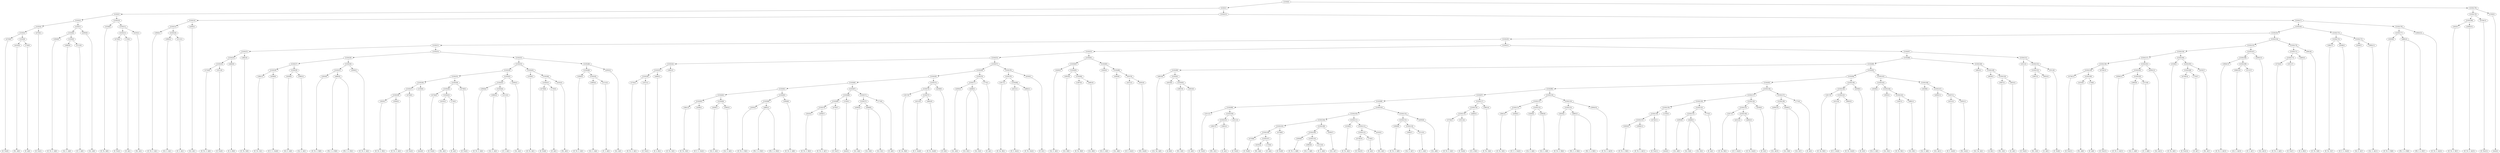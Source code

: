 digraph sample{
"L4756(0)"->"[D  Fis](0)"
"L4105(0)"->"[Fis  A](0)"
"L716(0)"->"[D  A](0)"
"L5163(6)"->"L4105(0)"
"L5163(6)"->"L716(0)"
"L5163(5)"->"L4756(0)"
"L5163(5)"->"L5163(6)"
"L4756(1)"->"[D  Fis](1)"
"L5163(4)"->"L5163(5)"
"L5163(4)"->"L4756(1)"
"L2856(0)"->"[E  Fis  G  A](0)"
"L3065(0)"->"[Cis  G  A](0)"
"L2112(0)"->"[E  G  A](0)"
"L5163(9)"->"L3065(0)"
"L5163(9)"->"L2112(0)"
"L5163(8)"->"L2856(0)"
"L5163(8)"->"L5163(9)"
"L4393(0)"->"[Cis  A](0)"
"L5163(7)"->"L5163(8)"
"L5163(7)"->"L4393(0)"
"L5163(3)"->"L5163(4)"
"L5163(3)"->"L5163(7)"
"L2558(0)"->"[D  Fis  A](0)"
"L4756(2)"->"[D  Fis](2)"
"L716(1)"->"[D  A](1)"
"L5163(12)"->"L4756(2)"
"L5163(12)"->"L716(1)"
"L4105(1)"->"[Fis  A](1)"
"L5163(11)"->"L5163(12)"
"L5163(11)"->"L4105(1)"
"L5163(10)"->"L2558(0)"
"L5163(10)"->"L5163(11)"
"L5163(2)"->"L5163(3)"
"L5163(2)"->"L5163(10)"
"L2856(1)"->"[E  Fis  G  A](1)"
"L3065(1)"->"[Cis  G  A](1)"
"L2112(1)"->"[E  G  A](1)"
"L5163(16)"->"L3065(1)"
"L5163(16)"->"L2112(1)"
"L5163(15)"->"L2856(1)"
"L5163(15)"->"L5163(16)"
"L4393(1)"->"[Cis  A](1)"
"L5163(14)"->"L5163(15)"
"L5163(14)"->"L4393(1)"
"L3734(0)"->"[D  Fis  G  A](0)"
"L3311(0)"->"[E  Fis](0)"
"L5163(24)"->"L3734(0)"
"L5163(24)"->"L3311(0)"
"L4483(0)"->"[D  A  B](0)"
"L5163(23)"->"L5163(24)"
"L5163(23)"->"L4483(0)"
"L3841(0)"->"[E  Fis  G](0)"
"L5163(22)"->"L5163(23)"
"L5163(22)"->"L3841(0)"
"L3841(1)"->"[E  Fis  G](1)"
"L4506(0)"->"[D  E  G  Gis](0)"
"L5163(28)"->"L3841(1)"
"L5163(28)"->"L4506(0)"
"L3459(0)"->"[Cis  E  A](0)"
"L3065(2)"->"[Cis  G  A](2)"
"L5163(29)"->"L3459(0)"
"L5163(29)"->"L3065(2)"
"L5163(27)"->"L5163(28)"
"L5163(27)"->"L5163(29)"
"L2620(0)"->"[D  Fis  G  B](0)"
"L4685(0)"->"[Fis  G  A  B](0)"
"L4685(0)"->"[Fis  G  A  B](1)"
"L5163(31)"->"L2620(0)"
"L5163(31)"->"L4685(0)"
"L2856(2)"->"[E  Fis  G  A](2)"
"L5163(30)"->"L5163(31)"
"L5163(30)"->"L2856(2)"
"L5163(26)"->"L5163(27)"
"L5163(26)"->"L5163(30)"
"L2620(1)"->"[D  Fis  G  B](1)"
"L2856(3)"->"[E  Fis  G  A](3)"
"L5163(38)"->"L2620(1)"
"L5163(38)"->"L2856(3)"
"L4756(3)"->"[D  Fis](3)"
"L5163(37)"->"L5163(38)"
"L5163(37)"->"L4756(3)"
"L1350(0)"->"[rest](0)"
"L5163(36)"->"L5163(37)"
"L5163(36)"->"L1350(0)"
"L4756(4)"->"[D  Fis](4)"
"L4105(2)"->"[Fis  A](2)"
"L716(2)"->"[D  A](2)"
"L5163(41)"->"L4105(2)"
"L5163(41)"->"L716(2)"
"L5163(40)"->"L4756(4)"
"L5163(40)"->"L5163(41)"
"L4756(5)"->"[D  Fis](5)"
"L5163(39)"->"L5163(40)"
"L5163(39)"->"L4756(5)"
"L5163(35)"->"L5163(36)"
"L5163(35)"->"L5163(39)"
"L2856(4)"->"[E  Fis  G  A](4)"
"L3065(3)"->"[Cis  G  A](3)"
"L2112(2)"->"[E  G  A](2)"
"L5163(44)"->"L3065(3)"
"L5163(44)"->"L2112(2)"
"L5163(43)"->"L2856(4)"
"L5163(43)"->"L5163(44)"
"L4393(2)"->"[Cis  A](2)"
"L5163(42)"->"L5163(43)"
"L5163(42)"->"L4393(2)"
"L5163(34)"->"L5163(35)"
"L5163(34)"->"L5163(42)"
"L2558(1)"->"[D  Fis  A](1)"
"L4756(6)"->"[D  Fis](6)"
"L716(3)"->"[D  A](3)"
"L5163(47)"->"L4756(6)"
"L5163(47)"->"L716(3)"
"L4105(3)"->"[Fis  A](3)"
"L5163(46)"->"L5163(47)"
"L5163(46)"->"L4105(3)"
"L5163(45)"->"L2558(1)"
"L5163(45)"->"L5163(46)"
"L5163(33)"->"L5163(34)"
"L5163(33)"->"L5163(45)"
"L2856(5)"->"[E  Fis  G  A](5)"
"L3065(4)"->"[Cis  G  A](4)"
"L2112(3)"->"[E  G  A](3)"
"L5163(50)"->"L3065(4)"
"L5163(50)"->"L2112(3)"
"L5163(49)"->"L2856(5)"
"L5163(49)"->"L5163(50)"
"L4393(3)"->"[Cis  A](3)"
"L5163(48)"->"L5163(49)"
"L5163(48)"->"L4393(3)"
"L5163(32)"->"L5163(33)"
"L5163(32)"->"L5163(48)"
"L5163(25)"->"L5163(26)"
"L5163(25)"->"L5163(32)"
"L5163(21)"->"L5163(22)"
"L5163(21)"->"L5163(25)"
"L3734(1)"->"[D  Fis  G  A](1)"
"L3311(1)"->"[E  Fis](1)"
"L5163(56)"->"L3734(1)"
"L5163(56)"->"L3311(1)"
"L4483(1)"->"[D  A  B](1)"
"L5163(55)"->"L5163(56)"
"L5163(55)"->"L4483(1)"
"L3841(2)"->"[E  Fis  G](2)"
"L5163(54)"->"L5163(55)"
"L5163(54)"->"L3841(2)"
"L3841(3)"->"[E  Fis  G](3)"
"L4506(1)"->"[D  E  G  Gis](1)"
"L5163(63)"->"L3841(3)"
"L5163(63)"->"L4506(1)"
"L3459(1)"->"[Cis  E  A](1)"
"L3065(5)"->"[Cis  G  A](5)"
"L5163(64)"->"L3459(1)"
"L5163(64)"->"L3065(5)"
"L5163(62)"->"L5163(63)"
"L5163(62)"->"L5163(64)"
"L2620(2)"->"[D  Fis  G  B](2)"
"L4685(1)"->"[Fis  G  A  B](2)"
"L4685(1)"->"[Fis  G  A  B](3)"
"L5163(66)"->"L2620(2)"
"L5163(66)"->"L4685(1)"
"L2856(6)"->"[E  Fis  G  A](6)"
"L5163(65)"->"L5163(66)"
"L5163(65)"->"L2856(6)"
"L5163(61)"->"L5163(62)"
"L5163(61)"->"L5163(65)"
"L2620(3)"->"[D  Fis  G  B](3)"
"L2856(7)"->"[E  Fis  G  A](7)"
"L5163(70)"->"L2620(3)"
"L5163(70)"->"L2856(7)"
"L4756(7)"->"[D  Fis](7)"
"L5163(69)"->"L5163(70)"
"L5163(69)"->"L4756(7)"
"L1350(1)"->"[rest](1)"
"L5163(68)"->"L5163(69)"
"L5163(68)"->"L1350(1)"
"L4393(4)"->"[Cis  A](4)"
"L4446(0)"->"[Cis  E](0)"
"L4446(0)"->"[Cis  E](1)"
"L5163(72)"->"L4393(4)"
"L5163(72)"->"L4446(0)"
"L773(0)"->"[E  A](0)"
"L5163(71)"->"L5163(72)"
"L5163(71)"->"L773(0)"
"L5163(67)"->"L5163(68)"
"L5163(67)"->"L5163(71)"
"L5163(60)"->"L5163(61)"
"L5163(60)"->"L5163(67)"
"L1817(0)"->"[D  Gis  B](0)"
"L4251(0)"->"[D  E  Gis](0)"
"L4845(0)"->"[E  Fis  Gis](0)"
"L5163(75)"->"L4251(0)"
"L5163(75)"->"L4845(0)"
"L5163(74)"->"L1817(0)"
"L5163(74)"->"L5163(75)"
"L4358(0)"->"[D  E](0)"
"L5163(73)"->"L5163(74)"
"L5163(73)"->"L4358(0)"
"L5163(59)"->"L5163(60)"
"L5163(59)"->"L5163(73)"
"L4393(5)"->"[Cis  A](5)"
"L4446(1)"->"[Cis  E](2)"
"L4446(1)"->"[Cis  E](3)"
"L5163(77)"->"L4393(5)"
"L5163(77)"->"L4446(1)"
"L773(1)"->"[E  A](1)"
"L5163(76)"->"L5163(77)"
"L5163(76)"->"L773(1)"
"L5163(58)"->"L5163(59)"
"L5163(58)"->"L5163(76)"
"L1817(1)"->"[D  Gis  B](1)"
"L4251(1)"->"[D  E  Gis](1)"
"L4845(1)"->"[E  Fis  Gis](1)"
"L5163(80)"->"L4251(1)"
"L5163(80)"->"L4845(1)"
"L5163(79)"->"L1817(1)"
"L5163(79)"->"L5163(80)"
"L4358(1)"->"[D  E](1)"
"L5163(78)"->"L5163(79)"
"L5163(78)"->"L4358(1)"
"L5163(57)"->"L5163(58)"
"L5163(57)"->"L5163(78)"
"L5163(53)"->"L5163(54)"
"L5163(53)"->"L5163(57)"
"L3459(2)"->"[Cis  E  A](2)"
"L3933(0)"->"[Cis  D](0)"
"L1467(0)"->"[D  Fis  B](0)"
"L4681(0)"->"[Cis  B](0)"
"L5163(84)"->"L1467(0)"
"L5163(84)"->"L4681(0)"
"L5163(83)"->"L3933(0)"
"L5163(83)"->"L5163(84)"
"L5163(82)"->"L3459(2)"
"L5163(82)"->"L5163(83)"
"L3459(3)"->"[Cis  E  A](3)"
"L4393(6)"->"[Cis  A](6)"
"L4251(2)"->"[D  E  Gis](2)"
"L4501(0)"->"[Fis  Gis](0)"
"L4507(0)"->"L4251(2)"
"L4507(0)"->"L4501(0)"
"L5163(86)"->"L4393(6)"
"L5163(86)"->"L4507(0)"
"L5163(85)"->"L3459(3)"
"L5163(85)"->"L5163(86)"
"L5163(81)"->"L5163(82)"
"L5163(81)"->"L5163(85)"
"L5163(52)"->"L5163(53)"
"L5163(52)"->"L5163(81)"
"L4855(0)"->"[Cis  Gis  A](0)"
"L4018(0)"->"[A  B](0)"
"L3947(0)"->"[Fis  G](0)"
"L3655(0)"->"[G  A](0)"
"L5163(92)"->"L3947(0)"
"L5163(92)"->"L3655(0)"
"L5163(91)"->"L4018(0)"
"L5163(91)"->"L5163(92)"
"L5163(90)"->"L4855(0)"
"L5163(90)"->"L5163(91)"
"L3311(2)"->"[E  Fis](2)"
"L3947(1)"->"[Fis  G](1)"
"L3655(1)"->"[G  A](1)"
"L5163(101)"->"L3947(1)"
"L5163(101)"->"L3655(1)"
"L3311(3)"->"[E  Fis](3)"
"L5163(100)"->"L5163(101)"
"L5163(100)"->"L3311(3)"
"L5163(99)"->"L3311(2)"
"L5163(99)"->"L5163(100)"
"L4756(8)"->"[D  Fis](8)"
"L4105(4)"->"[Fis  A](4)"
"L716(4)"->"[D  A](4)"
"L5163(107)"->"L4105(4)"
"L5163(107)"->"L716(4)"
"L5163(106)"->"L4756(8)"
"L5163(106)"->"L5163(107)"
"L4756(9)"->"[D  Fis](9)"
"L5163(105)"->"L5163(106)"
"L5163(105)"->"L4756(9)"
"L2856(8)"->"[E  Fis  G  A](8)"
"L3065(6)"->"[Cis  G  A](6)"
"L2112(4)"->"[E  G  A](4)"
"L5163(110)"->"L3065(6)"
"L5163(110)"->"L2112(4)"
"L5163(109)"->"L2856(8)"
"L5163(109)"->"L5163(110)"
"L4393(7)"->"[Cis  A](7)"
"L5163(108)"->"L5163(109)"
"L5163(108)"->"L4393(7)"
"L5163(104)"->"L5163(105)"
"L5163(104)"->"L5163(108)"
"L2558(2)"->"[D  Fis  A](2)"
"L4756(10)"->"[D  Fis](10)"
"L716(5)"->"[D  A](5)"
"L5163(113)"->"L4756(10)"
"L5163(113)"->"L716(5)"
"L4105(5)"->"[Fis  A](5)"
"L5163(112)"->"L5163(113)"
"L5163(112)"->"L4105(5)"
"L5163(111)"->"L2558(2)"
"L5163(111)"->"L5163(112)"
"L5163(103)"->"L5163(104)"
"L5163(103)"->"L5163(111)"
"L2856(9)"->"[E  Fis  G  A](9)"
"L3065(7)"->"[Cis  G  A](7)"
"L2112(5)"->"[E  G  A](5)"
"L5163(116)"->"L3065(7)"
"L5163(116)"->"L2112(5)"
"L5163(115)"->"L2856(9)"
"L5163(115)"->"L5163(116)"
"L4393(8)"->"[Cis  A](8)"
"L5163(114)"->"L5163(115)"
"L5163(114)"->"L4393(8)"
"L5163(102)"->"L5163(103)"
"L5163(102)"->"L5163(114)"
"L5163(98)"->"L5163(99)"
"L5163(98)"->"L5163(102)"
"L3734(2)"->"[D  Fis  G  A](2)"
"L3311(4)"->"[E  Fis](4)"
"L5163(119)"->"L3734(2)"
"L5163(119)"->"L3311(4)"
"L4483(2)"->"[D  A  B](2)"
"L5163(118)"->"L5163(119)"
"L5163(118)"->"L4483(2)"
"L3841(4)"->"[E  Fis  G](4)"
"L5163(117)"->"L5163(118)"
"L5163(117)"->"L3841(4)"
"L5163(97)"->"L5163(98)"
"L5163(97)"->"L5163(117)"
"L3841(5)"->"[E  Fis  G](5)"
"L4506(2)"->"[D  E  G  Gis](2)"
"L5163(122)"->"L3841(5)"
"L5163(122)"->"L4506(2)"
"L3459(4)"->"[Cis  E  A](4)"
"L3065(8)"->"[Cis  G  A](8)"
"L5163(123)"->"L3459(4)"
"L5163(123)"->"L3065(8)"
"L5163(121)"->"L5163(122)"
"L5163(121)"->"L5163(123)"
"L2620(4)"->"[D  Fis  G  B](4)"
"L4685(2)"->"[Fis  G  A  B](4)"
"L4685(2)"->"[Fis  G  A  B](5)"
"L5163(125)"->"L2620(4)"
"L5163(125)"->"L4685(2)"
"L2856(10)"->"[E  Fis  G  A](10)"
"L5163(124)"->"L5163(125)"
"L5163(124)"->"L2856(10)"
"L5163(120)"->"L5163(121)"
"L5163(120)"->"L5163(124)"
"L5163(96)"->"L5163(97)"
"L5163(96)"->"L5163(120)"
"L2620(5)"->"[D  Fis  G  B](5)"
"L2856(11)"->"[E  Fis  G  A](11)"
"L5163(131)"->"L2620(5)"
"L5163(131)"->"L2856(11)"
"L4756(11)"->"[D  Fis](11)"
"L5163(130)"->"L5163(131)"
"L5163(130)"->"L4756(11)"
"L1350(2)"->"[rest](2)"
"L5163(129)"->"L5163(130)"
"L5163(129)"->"L1350(2)"
"L4393(9)"->"[Cis  A](9)"
"L4446(2)"->"[Cis  E](4)"
"L4446(2)"->"[Cis  E](5)"
"L5163(133)"->"L4393(9)"
"L5163(133)"->"L4446(2)"
"L773(2)"->"[E  A](2)"
"L5163(132)"->"L5163(133)"
"L5163(132)"->"L773(2)"
"L5163(128)"->"L5163(129)"
"L5163(128)"->"L5163(132)"
"L1817(2)"->"[D  Gis  B](2)"
"L4251(3)"->"[D  E  Gis](3)"
"L4845(2)"->"[E  Fis  Gis](2)"
"L5163(136)"->"L4251(3)"
"L5163(136)"->"L4845(2)"
"L5163(135)"->"L1817(2)"
"L5163(135)"->"L5163(136)"
"L4358(2)"->"[D  E](2)"
"L5163(134)"->"L5163(135)"
"L5163(134)"->"L4358(2)"
"L5163(127)"->"L5163(128)"
"L5163(127)"->"L5163(134)"
"L4393(10)"->"[Cis  A](10)"
"L4446(3)"->"[Cis  E](6)"
"L4446(3)"->"[Cis  E](7)"
"L5163(138)"->"L4393(10)"
"L5163(138)"->"L4446(3)"
"L773(3)"->"[E  A](3)"
"L5163(137)"->"L5163(138)"
"L5163(137)"->"L773(3)"
"L5163(126)"->"L5163(127)"
"L5163(126)"->"L5163(137)"
"L5163(95)"->"L5163(96)"
"L5163(95)"->"L5163(126)"
"L1817(3)"->"[D  Gis  B](3)"
"L4251(4)"->"[D  E  Gis](4)"
"L4845(3)"->"[E  Fis  Gis](3)"
"L5163(141)"->"L4251(4)"
"L5163(141)"->"L4845(3)"
"L5163(140)"->"L1817(3)"
"L5163(140)"->"L5163(141)"
"L4358(3)"->"[D  E](3)"
"L5163(139)"->"L5163(140)"
"L5163(139)"->"L4358(3)"
"L5163(94)"->"L5163(95)"
"L5163(94)"->"L5163(139)"
"L3459(5)"->"[Cis  E  A](5)"
"L3933(1)"->"[Cis  D](1)"
"L1467(1)"->"[D  Fis  B](1)"
"L4681(1)"->"[Cis  B](1)"
"L5163(145)"->"L1467(1)"
"L5163(145)"->"L4681(1)"
"L5163(144)"->"L3933(1)"
"L5163(144)"->"L5163(145)"
"L5163(143)"->"L3459(5)"
"L5163(143)"->"L5163(144)"
"L3459(6)"->"[Cis  E  A](6)"
"L4393(11)"->"[Cis  A](11)"
"L4251(5)"->"[D  E  Gis](5)"
"L4501(1)"->"[Fis  Gis](1)"
"L4507(1)"->"L4251(5)"
"L4507(1)"->"L4501(1)"
"L5163(147)"->"L4393(11)"
"L5163(147)"->"L4507(1)"
"L5163(146)"->"L3459(6)"
"L5163(146)"->"L5163(147)"
"L5163(142)"->"L5163(143)"
"L5163(142)"->"L5163(146)"
"L5163(93)"->"L5163(94)"
"L5163(93)"->"L5163(142)"
"L5163(89)"->"L5163(90)"
"L5163(89)"->"L5163(93)"
"L4855(1)"->"[Cis  Gis  A](1)"
"L4018(1)"->"[A  B](1)"
"L3947(2)"->"[Fis  G](2)"
"L3655(2)"->"[G  A](2)"
"L5163(150)"->"L3947(2)"
"L5163(150)"->"L3655(2)"
"L5163(149)"->"L4018(1)"
"L5163(149)"->"L5163(150)"
"L5163(148)"->"L4855(1)"
"L5163(148)"->"L5163(149)"
"L5163(88)"->"L5163(89)"
"L5163(88)"->"L5163(148)"
"L3311(5)"->"[E  Fis](5)"
"L3947(3)"->"[Fis  G](3)"
"L3655(3)"->"[G  A](3)"
"L5163(153)"->"L3947(3)"
"L5163(153)"->"L3655(3)"
"L3311(6)"->"[E  Fis](6)"
"L5163(152)"->"L5163(153)"
"L5163(152)"->"L3311(6)"
"L5163(151)"->"L3311(5)"
"L5163(151)"->"L5163(152)"
"L5163(87)"->"L5163(88)"
"L5163(87)"->"L5163(151)"
"L5163(51)"->"L5163(52)"
"L5163(51)"->"L5163(87)"
"L5163(20)"->"L5163(21)"
"L5163(20)"->"L5163(51)"
"L4756(12)"->"[D  Fis](12)"
"L4105(6)"->"[Fis  A](6)"
"L716(6)"->"[D  A](6)"
"L5163(160)"->"L4105(6)"
"L5163(160)"->"L716(6)"
"L5163(159)"->"L4756(12)"
"L5163(159)"->"L5163(160)"
"L4756(13)"->"[D  Fis](13)"
"L5163(158)"->"L5163(159)"
"L5163(158)"->"L4756(13)"
"L2856(12)"->"[E  Fis  G  A](12)"
"L3065(9)"->"[Cis  G  A](9)"
"L2112(6)"->"[E  G  A](6)"
"L5163(163)"->"L3065(9)"
"L5163(163)"->"L2112(6)"
"L5163(162)"->"L2856(12)"
"L5163(162)"->"L5163(163)"
"L4393(12)"->"[Cis  A](12)"
"L5163(161)"->"L5163(162)"
"L5163(161)"->"L4393(12)"
"L5163(157)"->"L5163(158)"
"L5163(157)"->"L5163(161)"
"L2558(3)"->"[D  Fis  A](3)"
"L4756(14)"->"[D  Fis](14)"
"L716(7)"->"[D  A](7)"
"L5163(166)"->"L4756(14)"
"L5163(166)"->"L716(7)"
"L4105(7)"->"[Fis  A](7)"
"L5163(165)"->"L5163(166)"
"L5163(165)"->"L4105(7)"
"L5163(164)"->"L2558(3)"
"L5163(164)"->"L5163(165)"
"L5163(156)"->"L5163(157)"
"L5163(156)"->"L5163(164)"
"L2856(13)"->"[E  Fis  G  A](13)"
"L3065(10)"->"[Cis  G  A](10)"
"L2112(7)"->"[E  G  A](7)"
"L5163(169)"->"L3065(10)"
"L5163(169)"->"L2112(7)"
"L5163(168)"->"L2856(13)"
"L5163(168)"->"L5163(169)"
"L4393(13)"->"[Cis  A](13)"
"L5163(167)"->"L5163(168)"
"L5163(167)"->"L4393(13)"
"L5163(155)"->"L5163(156)"
"L5163(155)"->"L5163(167)"
"L3734(3)"->"[D  Fis  G  A](3)"
"L3311(7)"->"[E  Fis](7)"
"L5163(172)"->"L3734(3)"
"L5163(172)"->"L3311(7)"
"L4483(3)"->"[D  A  B](3)"
"L5163(171)"->"L5163(172)"
"L5163(171)"->"L4483(3)"
"L3841(6)"->"[E  Fis  G](6)"
"L5163(170)"->"L5163(171)"
"L5163(170)"->"L3841(6)"
"L5163(154)"->"L5163(155)"
"L5163(154)"->"L5163(170)"
"L5163(19)"->"L5163(20)"
"L5163(19)"->"L5163(154)"
"L3841(7)"->"[E  Fis  G](7)"
"L4506(3)"->"[D  E  G  Gis](3)"
"L5163(174)"->"L3841(7)"
"L5163(174)"->"L4506(3)"
"L3459(7)"->"[Cis  E  A](7)"
"L3065(11)"->"[Cis  G  A](11)"
"L5163(175)"->"L3459(7)"
"L5163(175)"->"L3065(11)"
"L5163(173)"->"L5163(174)"
"L5163(173)"->"L5163(175)"
"L5163(18)"->"L5163(19)"
"L5163(18)"->"L5163(173)"
"L2620(6)"->"[D  Fis  G  B](6)"
"L4685(3)"->"[Fis  G  A  B](6)"
"L4685(3)"->"[Fis  G  A  B](7)"
"L5163(177)"->"L2620(6)"
"L5163(177)"->"L4685(3)"
"L2856(14)"->"[E  Fis  G  A](14)"
"L5163(176)"->"L5163(177)"
"L5163(176)"->"L2856(14)"
"L5163(17)"->"L5163(18)"
"L5163(17)"->"L5163(176)"
"L5163(13)"->"L5163(14)"
"L5163(13)"->"L5163(17)"
"L5163(1)"->"L5163(2)"
"L5163(1)"->"L5163(13)"
"L2620(7)"->"[D  Fis  G  B](7)"
"L2856(15)"->"[E  Fis  G  A](15)"
"L5163(180)"->"L2620(7)"
"L5163(180)"->"L2856(15)"
"L4756(15)"->"[D  Fis](15)"
"L5163(179)"->"L5163(180)"
"L5163(179)"->"L4756(15)"
"L1350(3)"->"[rest](3)"
"L5163(178)"->"L5163(179)"
"L5163(178)"->"L1350(3)"
"L5163(0)"->"L5163(1)"
"L5163(0)"->"L5163(178)"
{rank = min; "L5163(0)"}
{rank = same; "L5163(1)"; "L5163(178)";}
{rank = same; "L5163(2)"; "L5163(13)"; "L5163(179)"; "L1350(3)";}
{rank = same; "L5163(3)"; "L5163(10)"; "L5163(14)"; "L5163(17)"; "L5163(180)"; "L4756(15)";}
{rank = same; "L5163(4)"; "L5163(7)"; "L2558(0)"; "L5163(11)"; "L5163(15)"; "L4393(1)"; "L5163(18)"; "L5163(176)"; "L2620(7)"; "L2856(15)";}
{rank = same; "L5163(5)"; "L4756(1)"; "L5163(8)"; "L4393(0)"; "L5163(12)"; "L4105(1)"; "L2856(1)"; "L5163(16)"; "L5163(19)"; "L5163(173)"; "L5163(177)"; "L2856(14)";}
{rank = same; "L4756(0)"; "L5163(6)"; "L2856(0)"; "L5163(9)"; "L4756(2)"; "L716(1)"; "L3065(1)"; "L2112(1)"; "L5163(20)"; "L5163(154)"; "L5163(174)"; "L5163(175)"; "L2620(6)"; "L4685(3)";}
{rank = same; "L4105(0)"; "L716(0)"; "L3065(0)"; "L2112(0)"; "L5163(21)"; "L5163(51)"; "L5163(155)"; "L5163(170)"; "L3841(7)"; "L4506(3)"; "L3459(7)"; "L3065(11)";}
{rank = same; "L5163(22)"; "L5163(25)"; "L5163(52)"; "L5163(87)"; "L5163(156)"; "L5163(167)"; "L5163(171)"; "L3841(6)";}
{rank = same; "L5163(23)"; "L3841(0)"; "L5163(26)"; "L5163(32)"; "L5163(53)"; "L5163(81)"; "L5163(88)"; "L5163(151)"; "L5163(157)"; "L5163(164)"; "L5163(168)"; "L4393(13)"; "L5163(172)"; "L4483(3)";}
{rank = same; "L5163(24)"; "L4483(0)"; "L5163(27)"; "L5163(30)"; "L5163(33)"; "L5163(48)"; "L5163(54)"; "L5163(57)"; "L5163(82)"; "L5163(85)"; "L5163(89)"; "L5163(148)"; "L3311(5)"; "L5163(152)"; "L5163(158)"; "L5163(161)"; "L2558(3)"; "L5163(165)"; "L2856(13)"; "L5163(169)"; "L3734(3)"; "L3311(7)";}
{rank = same; "L3734(0)"; "L3311(0)"; "L5163(28)"; "L5163(29)"; "L5163(31)"; "L2856(2)"; "L5163(34)"; "L5163(45)"; "L5163(49)"; "L4393(3)"; "L5163(55)"; "L3841(2)"; "L5163(58)"; "L5163(78)"; "L3459(2)"; "L5163(83)"; "L3459(3)"; "L5163(86)"; "L5163(90)"; "L5163(93)"; "L4855(1)"; "L5163(149)"; "L5163(153)"; "L3311(6)"; "L5163(159)"; "L4756(13)"; "L5163(162)"; "L4393(12)"; "L5163(166)"; "L4105(7)"; "L3065(10)"; "L2112(7)";}
{rank = same; "L3841(1)"; "L4506(0)"; "L3459(0)"; "L3065(2)"; "L2620(0)"; "L4685(0)"; "L5163(35)"; "L5163(42)"; "L2558(1)"; "L5163(46)"; "L2856(5)"; "L5163(50)"; "L5163(56)"; "L4483(1)"; "L5163(59)"; "L5163(76)"; "L5163(79)"; "L4358(1)"; "L3933(0)"; "L5163(84)"; "L4393(6)"; "L4507(0)"; "L4855(0)"; "L5163(91)"; "L5163(94)"; "L5163(142)"; "L4018(1)"; "L5163(150)"; "L3947(3)"; "L3655(3)"; "L4756(12)"; "L5163(160)"; "L2856(12)"; "L5163(163)"; "L4756(14)"; "L716(7)";}
{rank = same; "L5163(36)"; "L5163(39)"; "L5163(43)"; "L4393(2)"; "L5163(47)"; "L4105(3)"; "L3065(4)"; "L2112(3)"; "L3734(1)"; "L3311(1)"; "L5163(60)"; "L5163(73)"; "L5163(77)"; "L773(1)"; "L1817(1)"; "L5163(80)"; "L1467(0)"; "L4681(0)"; "L4251(2)"; "L4501(0)"; "L4018(0)"; "L5163(92)"; "L5163(95)"; "L5163(139)"; "L5163(143)"; "L5163(146)"; "L3947(2)"; "L3655(2)"; "L4105(6)"; "L716(6)"; "L3065(9)"; "L2112(6)";}
{rank = same; "L5163(37)"; "L1350(0)"; "L5163(40)"; "L4756(5)"; "L2856(4)"; "L5163(44)"; "L4756(6)"; "L716(3)"; "L5163(61)"; "L5163(67)"; "L5163(74)"; "L4358(0)"; "L4393(5)"; "L4446(1)"; "L4251(1)"; "L4845(1)"; "L3947(0)"; "L3655(0)"; "L5163(96)"; "L5163(126)"; "L5163(140)"; "L4358(3)"; "L3459(5)"; "L5163(144)"; "L3459(6)"; "L5163(147)";}
{rank = same; "L5163(38)"; "L4756(3)"; "L4756(4)"; "L5163(41)"; "L3065(3)"; "L2112(2)"; "L5163(62)"; "L5163(65)"; "L5163(68)"; "L5163(71)"; "L1817(0)"; "L5163(75)"; "L5163(97)"; "L5163(120)"; "L5163(127)"; "L5163(137)"; "L1817(3)"; "L5163(141)"; "L3933(1)"; "L5163(145)"; "L4393(11)"; "L4507(1)";}
{rank = same; "L2620(1)"; "L2856(3)"; "L4105(2)"; "L716(2)"; "L5163(63)"; "L5163(64)"; "L5163(66)"; "L2856(6)"; "L5163(69)"; "L1350(1)"; "L5163(72)"; "L773(0)"; "L4251(0)"; "L4845(0)"; "L5163(98)"; "L5163(117)"; "L5163(121)"; "L5163(124)"; "L5163(128)"; "L5163(134)"; "L5163(138)"; "L773(3)"; "L4251(4)"; "L4845(3)"; "L1467(1)"; "L4681(1)"; "L4251(5)"; "L4501(1)";}
{rank = same; "L3841(3)"; "L4506(1)"; "L3459(1)"; "L3065(5)"; "L2620(2)"; "L4685(1)"; "L5163(70)"; "L4756(7)"; "L4393(4)"; "L4446(0)"; "L5163(99)"; "L5163(102)"; "L5163(118)"; "L3841(4)"; "L5163(122)"; "L5163(123)"; "L5163(125)"; "L2856(10)"; "L5163(129)"; "L5163(132)"; "L5163(135)"; "L4358(2)"; "L4393(10)"; "L4446(3)";}
{rank = same; "L2620(3)"; "L2856(7)"; "L3311(2)"; "L5163(100)"; "L5163(103)"; "L5163(114)"; "L5163(119)"; "L4483(2)"; "L3841(5)"; "L4506(2)"; "L3459(4)"; "L3065(8)"; "L2620(4)"; "L4685(2)"; "L5163(130)"; "L1350(2)"; "L5163(133)"; "L773(2)"; "L1817(2)"; "L5163(136)";}
{rank = same; "L5163(101)"; "L3311(3)"; "L5163(104)"; "L5163(111)"; "L5163(115)"; "L4393(8)"; "L3734(2)"; "L3311(4)"; "L5163(131)"; "L4756(11)"; "L4393(9)"; "L4446(2)"; "L4251(3)"; "L4845(2)";}
{rank = same; "L3947(1)"; "L3655(1)"; "L5163(105)"; "L5163(108)"; "L2558(2)"; "L5163(112)"; "L2856(9)"; "L5163(116)"; "L2620(5)"; "L2856(11)";}
{rank = same; "L5163(106)"; "L4756(9)"; "L5163(109)"; "L4393(7)"; "L5163(113)"; "L4105(5)"; "L3065(7)"; "L2112(5)";}
{rank = same; "L4756(8)"; "L5163(107)"; "L2856(8)"; "L5163(110)"; "L4756(10)"; "L716(5)";}
{rank = same; "L4105(4)"; "L716(4)"; "L3065(6)"; "L2112(4)";}
{rank = max; "[A  B](0)"; "[A  B](1)"; "[Cis  A](0)"; "[Cis  A](1)"; "[Cis  A](10)"; "[Cis  A](11)"; "[Cis  A](12)"; "[Cis  A](13)"; "[Cis  A](2)"; "[Cis  A](3)"; "[Cis  A](4)"; "[Cis  A](5)"; "[Cis  A](6)"; "[Cis  A](7)"; "[Cis  A](8)"; "[Cis  A](9)"; "[Cis  B](0)"; "[Cis  B](1)"; "[Cis  D](0)"; "[Cis  D](1)"; "[Cis  E  A](0)"; "[Cis  E  A](1)"; "[Cis  E  A](2)"; "[Cis  E  A](3)"; "[Cis  E  A](4)"; "[Cis  E  A](5)"; "[Cis  E  A](6)"; "[Cis  E  A](7)"; "[Cis  E](0)"; "[Cis  E](1)"; "[Cis  E](2)"; "[Cis  E](3)"; "[Cis  E](4)"; "[Cis  E](5)"; "[Cis  E](6)"; "[Cis  E](7)"; "[Cis  G  A](0)"; "[Cis  G  A](1)"; "[Cis  G  A](10)"; "[Cis  G  A](11)"; "[Cis  G  A](2)"; "[Cis  G  A](3)"; "[Cis  G  A](4)"; "[Cis  G  A](5)"; "[Cis  G  A](6)"; "[Cis  G  A](7)"; "[Cis  G  A](8)"; "[Cis  G  A](9)"; "[Cis  Gis  A](0)"; "[Cis  Gis  A](1)"; "[D  A  B](0)"; "[D  A  B](1)"; "[D  A  B](2)"; "[D  A  B](3)"; "[D  A](0)"; "[D  A](1)"; "[D  A](2)"; "[D  A](3)"; "[D  A](4)"; "[D  A](5)"; "[D  A](6)"; "[D  A](7)"; "[D  E  G  Gis](0)"; "[D  E  G  Gis](1)"; "[D  E  G  Gis](2)"; "[D  E  G  Gis](3)"; "[D  E  Gis](0)"; "[D  E  Gis](1)"; "[D  E  Gis](2)"; "[D  E  Gis](3)"; "[D  E  Gis](4)"; "[D  E  Gis](5)"; "[D  E](0)"; "[D  E](1)"; "[D  E](2)"; "[D  E](3)"; "[D  Fis  A](0)"; "[D  Fis  A](1)"; "[D  Fis  A](2)"; "[D  Fis  A](3)"; "[D  Fis  B](0)"; "[D  Fis  B](1)"; "[D  Fis  G  A](0)"; "[D  Fis  G  A](1)"; "[D  Fis  G  A](2)"; "[D  Fis  G  A](3)"; "[D  Fis  G  B](0)"; "[D  Fis  G  B](1)"; "[D  Fis  G  B](2)"; "[D  Fis  G  B](3)"; "[D  Fis  G  B](4)"; "[D  Fis  G  B](5)"; "[D  Fis  G  B](6)"; "[D  Fis  G  B](7)"; "[D  Fis](0)"; "[D  Fis](1)"; "[D  Fis](10)"; "[D  Fis](11)"; "[D  Fis](12)"; "[D  Fis](13)"; "[D  Fis](14)"; "[D  Fis](15)"; "[D  Fis](2)"; "[D  Fis](3)"; "[D  Fis](4)"; "[D  Fis](5)"; "[D  Fis](6)"; "[D  Fis](7)"; "[D  Fis](8)"; "[D  Fis](9)"; "[D  Gis  B](0)"; "[D  Gis  B](1)"; "[D  Gis  B](2)"; "[D  Gis  B](3)"; "[E  A](0)"; "[E  A](1)"; "[E  A](2)"; "[E  A](3)"; "[E  Fis  G  A](0)"; "[E  Fis  G  A](1)"; "[E  Fis  G  A](10)"; "[E  Fis  G  A](11)"; "[E  Fis  G  A](12)"; "[E  Fis  G  A](13)"; "[E  Fis  G  A](14)"; "[E  Fis  G  A](15)"; "[E  Fis  G  A](2)"; "[E  Fis  G  A](3)"; "[E  Fis  G  A](4)"; "[E  Fis  G  A](5)"; "[E  Fis  G  A](6)"; "[E  Fis  G  A](7)"; "[E  Fis  G  A](8)"; "[E  Fis  G  A](9)"; "[E  Fis  G](0)"; "[E  Fis  G](1)"; "[E  Fis  G](2)"; "[E  Fis  G](3)"; "[E  Fis  G](4)"; "[E  Fis  G](5)"; "[E  Fis  G](6)"; "[E  Fis  G](7)"; "[E  Fis  Gis](0)"; "[E  Fis  Gis](1)"; "[E  Fis  Gis](2)"; "[E  Fis  Gis](3)"; "[E  Fis](0)"; "[E  Fis](1)"; "[E  Fis](2)"; "[E  Fis](3)"; "[E  Fis](4)"; "[E  Fis](5)"; "[E  Fis](6)"; "[E  Fis](7)"; "[E  G  A](0)"; "[E  G  A](1)"; "[E  G  A](2)"; "[E  G  A](3)"; "[E  G  A](4)"; "[E  G  A](5)"; "[E  G  A](6)"; "[E  G  A](7)"; "[Fis  A](0)"; "[Fis  A](1)"; "[Fis  A](2)"; "[Fis  A](3)"; "[Fis  A](4)"; "[Fis  A](5)"; "[Fis  A](6)"; "[Fis  A](7)"; "[Fis  G  A  B](0)"; "[Fis  G  A  B](1)"; "[Fis  G  A  B](2)"; "[Fis  G  A  B](3)"; "[Fis  G  A  B](4)"; "[Fis  G  A  B](5)"; "[Fis  G  A  B](6)"; "[Fis  G  A  B](7)"; "[Fis  G](0)"; "[Fis  G](1)"; "[Fis  G](2)"; "[Fis  G](3)"; "[Fis  Gis](0)"; "[Fis  Gis](1)"; "[G  A](0)"; "[G  A](1)"; "[G  A](2)"; "[G  A](3)"; "[rest](0)"; "[rest](1)"; "[rest](2)"; "[rest](3)";}
}